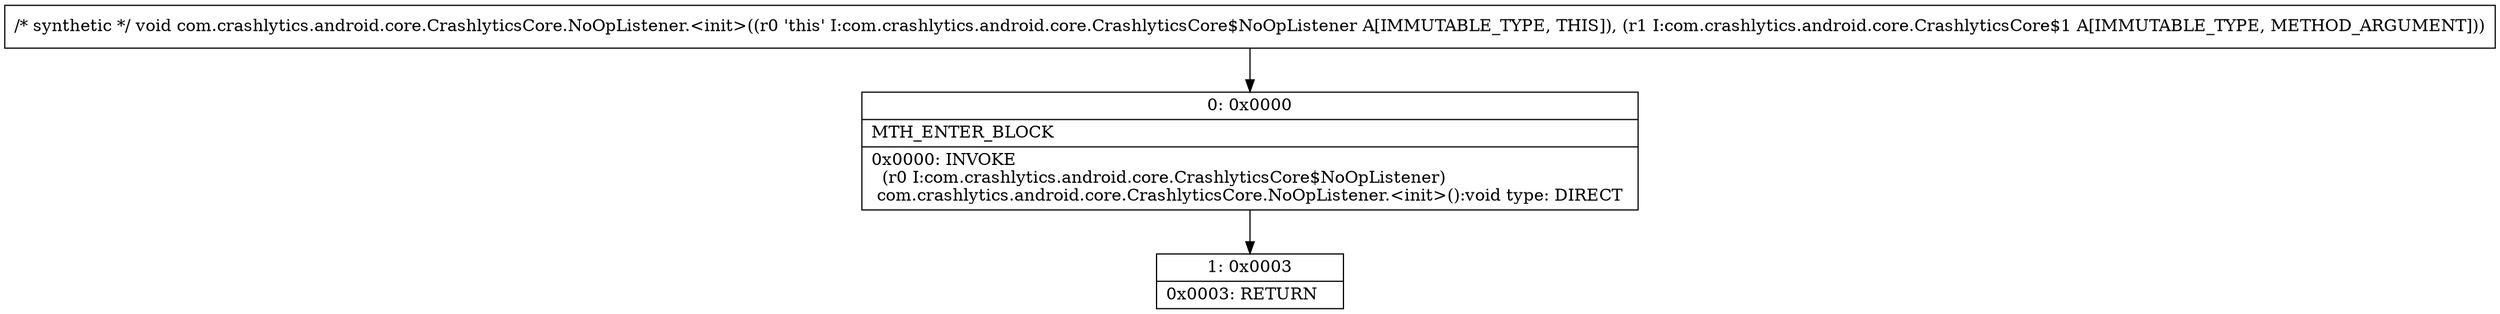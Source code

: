 digraph "CFG forcom.crashlytics.android.core.CrashlyticsCore.NoOpListener.\<init\>(Lcom\/crashlytics\/android\/core\/CrashlyticsCore$1;)V" {
Node_0 [shape=record,label="{0\:\ 0x0000|MTH_ENTER_BLOCK\l|0x0000: INVOKE  \l  (r0 I:com.crashlytics.android.core.CrashlyticsCore$NoOpListener)\l com.crashlytics.android.core.CrashlyticsCore.NoOpListener.\<init\>():void type: DIRECT \l}"];
Node_1 [shape=record,label="{1\:\ 0x0003|0x0003: RETURN   \l}"];
MethodNode[shape=record,label="{\/* synthetic *\/ void com.crashlytics.android.core.CrashlyticsCore.NoOpListener.\<init\>((r0 'this' I:com.crashlytics.android.core.CrashlyticsCore$NoOpListener A[IMMUTABLE_TYPE, THIS]), (r1 I:com.crashlytics.android.core.CrashlyticsCore$1 A[IMMUTABLE_TYPE, METHOD_ARGUMENT])) }"];
MethodNode -> Node_0;
Node_0 -> Node_1;
}

